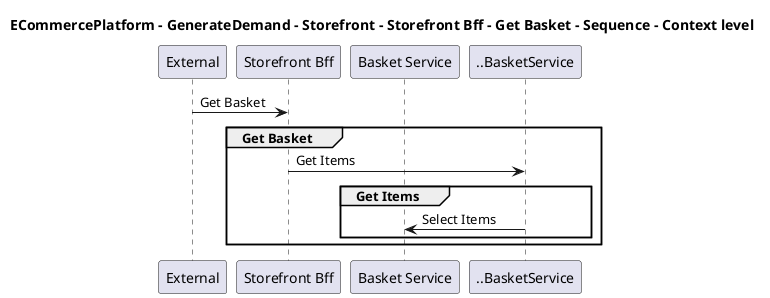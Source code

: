 @startuml

title ECommercePlatform - GenerateDemand - Storefront - Storefront Bff - Get Basket - Sequence - Context level

participant "External" as C4InterFlow.SoftwareSystems.ExternalSystem
participant "Storefront Bff" as ECommercePlatform.GenerateDemand.Storefront.SoftwareSystems.StorefrontBff
participant "Basket Service" as ECommercePlatform.GenerateDemand.Basket.SoftwareSystems.BasketService

C4InterFlow.SoftwareSystems.ExternalSystem -> ECommercePlatform.GenerateDemand.Storefront.SoftwareSystems.StorefrontBff : Get Basket
group Get Basket
ECommercePlatform.GenerateDemand.Storefront.SoftwareSystems.StorefrontBff -> ..BasketService : Get Items
group Get Items
..BasketService -> ECommercePlatform.GenerateDemand.Basket.SoftwareSystems.BasketService : Select Items
end
end


@enduml
